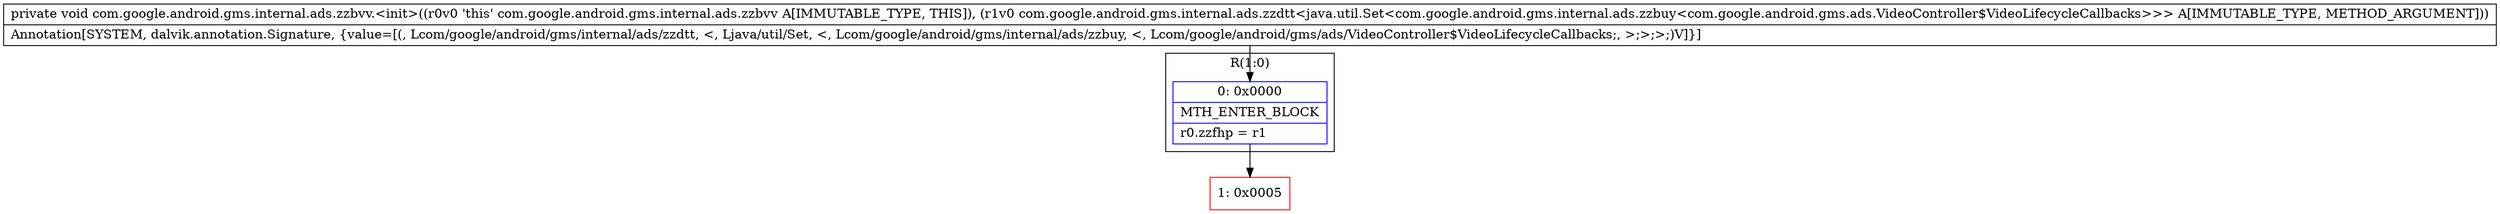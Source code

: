 digraph "CFG forcom.google.android.gms.internal.ads.zzbvv.\<init\>(Lcom\/google\/android\/gms\/internal\/ads\/zzdtt;)V" {
subgraph cluster_Region_1304872616 {
label = "R(1:0)";
node [shape=record,color=blue];
Node_0 [shape=record,label="{0\:\ 0x0000|MTH_ENTER_BLOCK\l|r0.zzfhp = r1\l}"];
}
Node_1 [shape=record,color=red,label="{1\:\ 0x0005}"];
MethodNode[shape=record,label="{private void com.google.android.gms.internal.ads.zzbvv.\<init\>((r0v0 'this' com.google.android.gms.internal.ads.zzbvv A[IMMUTABLE_TYPE, THIS]), (r1v0 com.google.android.gms.internal.ads.zzdtt\<java.util.Set\<com.google.android.gms.internal.ads.zzbuy\<com.google.android.gms.ads.VideoController$VideoLifecycleCallbacks\>\>\> A[IMMUTABLE_TYPE, METHOD_ARGUMENT]))  | Annotation[SYSTEM, dalvik.annotation.Signature, \{value=[(, Lcom\/google\/android\/gms\/internal\/ads\/zzdtt, \<, Ljava\/util\/Set, \<, Lcom\/google\/android\/gms\/internal\/ads\/zzbuy, \<, Lcom\/google\/android\/gms\/ads\/VideoController$VideoLifecycleCallbacks;, \>;\>;\>;)V]\}]\l}"];
MethodNode -> Node_0;
Node_0 -> Node_1;
}


